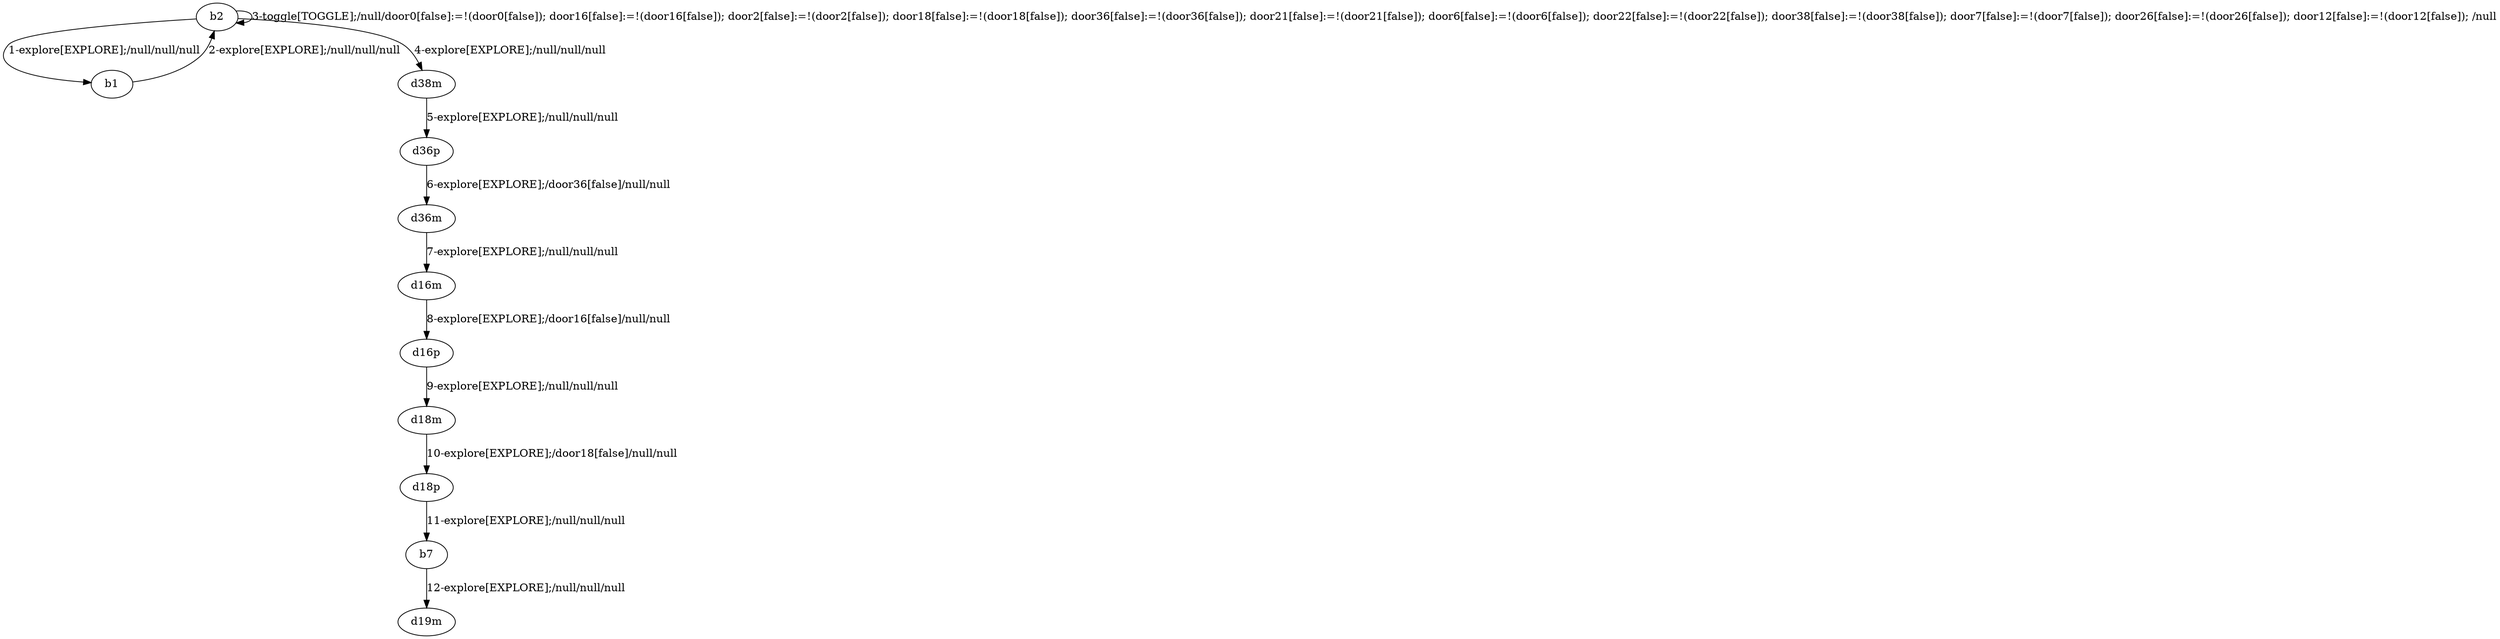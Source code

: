 # Total number of goals covered by this test: 6
# d18p --> b7
# d36m --> d16m
# b7 --> d19m
# d16m --> d16p
# d18m --> d18p
# d16p --> d18m

digraph g {
"b2" -> "b1" [label = "1-explore[EXPLORE];/null/null/null"];
"b1" -> "b2" [label = "2-explore[EXPLORE];/null/null/null"];
"b2" -> "b2" [label = "3-toggle[TOGGLE];/null/door0[false]:=!(door0[false]); door16[false]:=!(door16[false]); door2[false]:=!(door2[false]); door18[false]:=!(door18[false]); door36[false]:=!(door36[false]); door21[false]:=!(door21[false]); door6[false]:=!(door6[false]); door22[false]:=!(door22[false]); door38[false]:=!(door38[false]); door7[false]:=!(door7[false]); door26[false]:=!(door26[false]); door12[false]:=!(door12[false]); /null"];
"b2" -> "d38m" [label = "4-explore[EXPLORE];/null/null/null"];
"d38m" -> "d36p" [label = "5-explore[EXPLORE];/null/null/null"];
"d36p" -> "d36m" [label = "6-explore[EXPLORE];/door36[false]/null/null"];
"d36m" -> "d16m" [label = "7-explore[EXPLORE];/null/null/null"];
"d16m" -> "d16p" [label = "8-explore[EXPLORE];/door16[false]/null/null"];
"d16p" -> "d18m" [label = "9-explore[EXPLORE];/null/null/null"];
"d18m" -> "d18p" [label = "10-explore[EXPLORE];/door18[false]/null/null"];
"d18p" -> "b7" [label = "11-explore[EXPLORE];/null/null/null"];
"b7" -> "d19m" [label = "12-explore[EXPLORE];/null/null/null"];
}